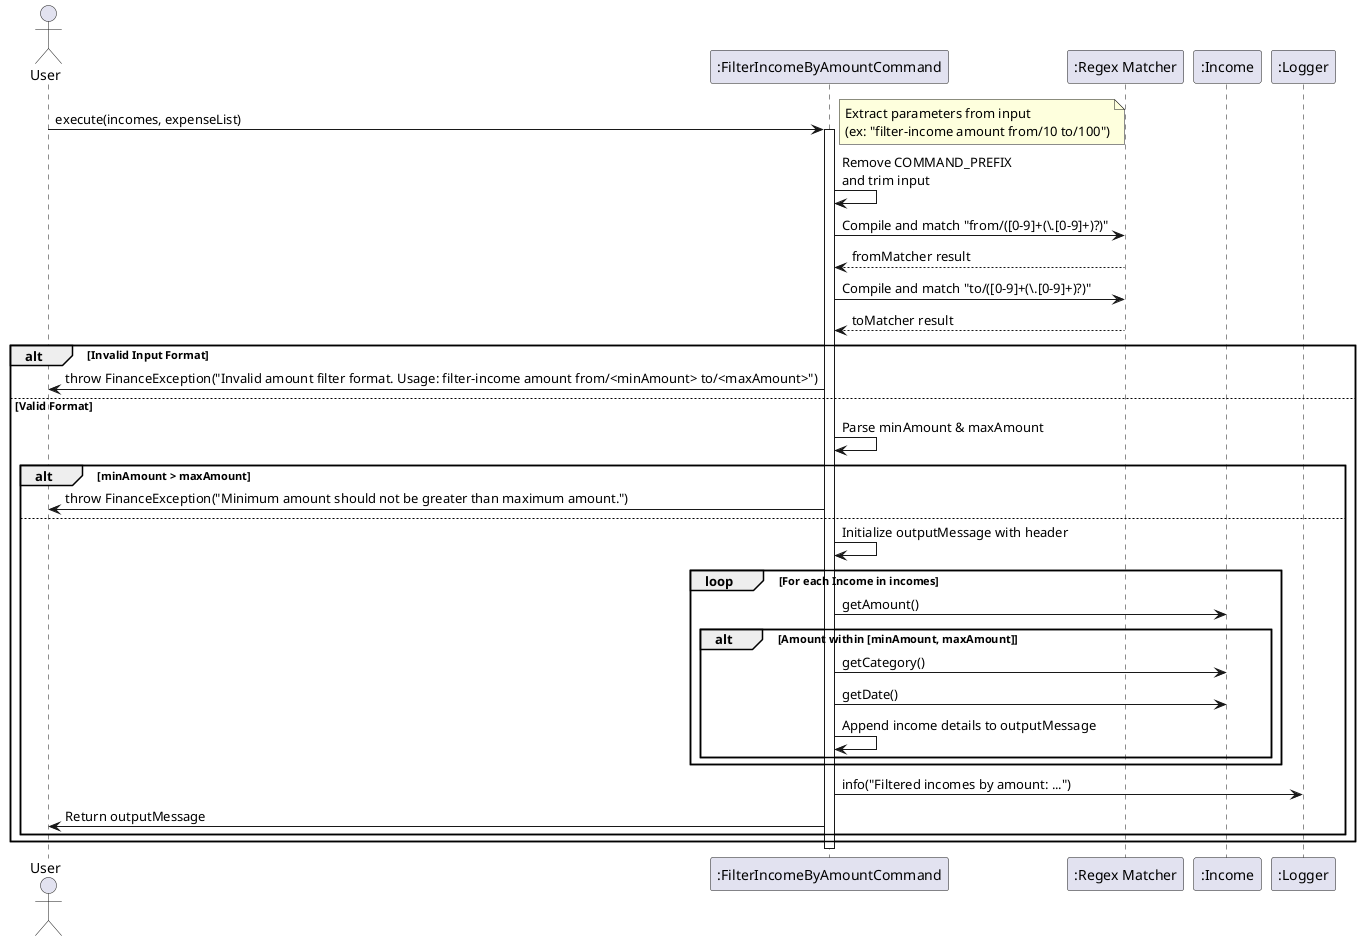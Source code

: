 @startuml
actor User
participant ":FilterIncomeByAmountCommand" as Command
participant ":Regex Matcher" as Matcher
participant ":Income" as Income
participant ":Logger" as Logger

User -> Command: execute(incomes, expenseList)
activate Command
note right: Extract parameters from input\n(ex: "filter-income amount from/10 to/100")
Command -> Command: Remove COMMAND_PREFIX\nand trim input
Command -> Matcher: Compile and match "from/([0-9]+(\\.[0-9]+)?)"
Matcher --> Command: fromMatcher result
Command -> Matcher: Compile and match "to/([0-9]+(\\.[0-9]+)?)"
Matcher --> Command: toMatcher result

alt Invalid Input Format
    Command -> User: throw FinanceException("Invalid amount filter format. Usage: filter-income amount from/<minAmount> to/<maxAmount>")
else Valid Format
    Command -> Command: Parse minAmount & maxAmount
    alt minAmount > maxAmount
        Command -> User: throw FinanceException("Minimum amount should not be greater than maximum amount.")
    else
        Command -> Command: Initialize outputMessage with header
        loop For each Income in incomes
            Command -> Income: getAmount()
            alt Amount within [minAmount, maxAmount]
                Command -> Income: getCategory()
                Command -> Income: getDate()
                Command -> Command: Append income details to outputMessage
            end
        end
        Command -> Logger: info("Filtered incomes by amount: ...")
        Command -> User: Return outputMessage
    end
end
deactivate Command
@enduml